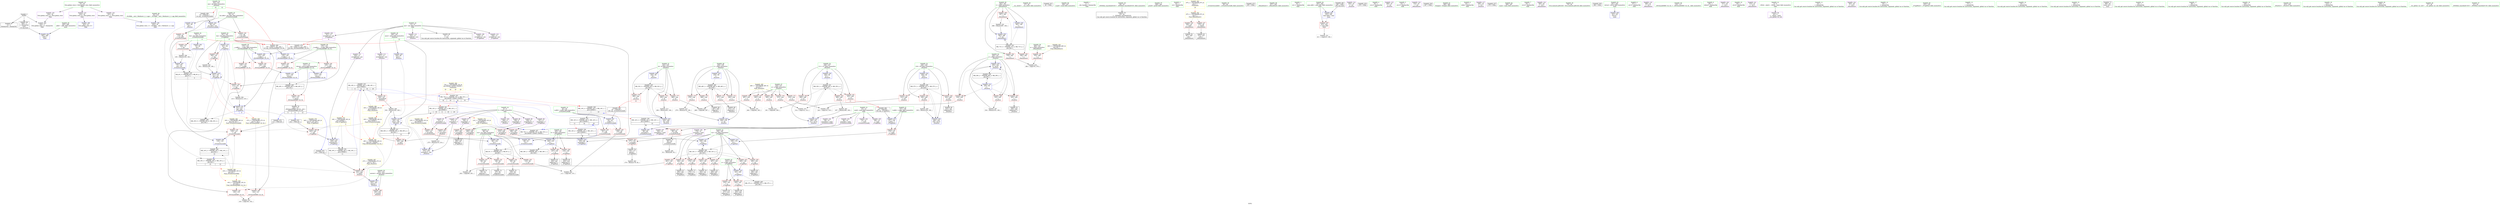 digraph "SVFG" {
	label="SVFG";

	Node0x5567de26adb0 [shape=record,color=grey,label="{NodeID: 0\nNullPtr}"];
	Node0x5567de26adb0 -> Node0x5567de28fcd0[style=solid];
	Node0x5567de26adb0 -> Node0x5567de28fdd0[style=solid];
	Node0x5567de26adb0 -> Node0x5567de291bd0[style=solid];
	Node0x5567de2b5610 [shape=record,color=yellow,style=double,label="{NodeID: 360\n27V_1 = ENCHI(MR_27V_0)\npts\{71 162 \}\nFun[_ZSt3maxIiERKT_S2_S2_]}"];
	Node0x5567de2b5610 -> Node0x5567de294e40[style=dashed];
	Node0x5567de291690 [shape=record,color=red,label="{NodeID: 194\n378\<--362\n\<--i\n_Z9multitestv\n}"];
	Node0x5567de291690 -> Node0x5567de2a0a80[style=solid];
	Node0x5567de28e850 [shape=record,color=purple,label="{NodeID: 111\n229\<--13\narrayidx18\<--ans\n_Z7updPairi\n}"];
	Node0x5567de28e850 -> Node0x5567de292de0[style=solid];
	Node0x5567de28ca90 [shape=record,color=green,label="{NodeID: 28\n47\<--48\n__cxa_atexit\<--__cxa_atexit_field_insensitive\n}"];
	Node0x5567de2d5510 [shape=record,color=black,label="{NodeID: 471\n44 = PHI()\n}"];
	Node0x5567de29f700 [shape=record,color=grey,label="{NodeID: 305\n339 = Binary(338, 106, )\n}"];
	Node0x5567de29f700 -> Node0x5567de29b810[style=solid];
	Node0x5567de292de0 [shape=record,color=blue,label="{NodeID: 222\n229\<--223\narrayidx18\<--\n_Z7updPairi\n}"];
	Node0x5567de292de0 -> Node0x5567de2b3f40[style=dashed];
	Node0x5567de294890 [shape=record,color=red,label="{NodeID: 139\n118\<--115\n\<--call\n_Z10solveCycleiRi\n}"];
	Node0x5567de294890 -> Node0x5567de292280[style=solid];
	Node0x5567de28f2c0 [shape=record,color=green,label="{NodeID: 56\n256\<--257\nscanf\<--scanf_field_insensitive\n}"];
	Node0x5567de2ae4e0 [shape=record,color=black,label="{NodeID: 333\nMR_16V_2 = PHI(MR_16V_3, MR_16V_1, )\npts\{150000 \}\n|{|<s2>11|<s3>12|<s4>18|<s5>20}}"];
	Node0x5567de2ae4e0 -> Node0x5567de2972d0[style=dashed];
	Node0x5567de2ae4e0 -> Node0x5567de2914f0[style=dashed];
	Node0x5567de2ae4e0:s2 -> Node0x5567de2b6370[style=dashed,color=red];
	Node0x5567de2ae4e0:s3 -> Node0x5567de2b5720[style=dashed,color=red];
	Node0x5567de2ae4e0:s4 -> Node0x5567de2b16e0[style=dashed,color=blue];
	Node0x5567de2ae4e0:s5 -> Node0x5567de2ac280[style=dashed,color=blue];
	Node0x5567de295f50 [shape=record,color=red,label="{NodeID: 167\n263\<--236\n\<--n\n_Z5solvev\n}"];
	Node0x5567de295f50 -> Node0x5567de2a0c00[style=solid];
	Node0x5567de290b30 [shape=record,color=black,label="{NodeID: 84\n217\<--216\nidxprom11\<--\n_Z7updPairi\n}"];
	Node0x5567de28b2a0 [shape=record,color=green,label="{NodeID: 1\n7\<--1\n__dso_handle\<--dummyObj\nGlob }"];
	Node0x5567de2b5720 [shape=record,color=yellow,style=double,label="{NodeID: 361\n29V_1 = ENCHI(MR_29V_0)\npts\{241 150000 \}\nFun[_ZSt3maxIiERKT_S2_S2_]}"];
	Node0x5567de2b5720 -> Node0x5567de294d70[style=dashed];
	Node0x5567de291760 [shape=record,color=red,label="{NodeID: 195\n382\<--362\n\<--i\n_Z9multitestv\n}"];
	Node0x5567de28e920 [shape=record,color=purple,label="{NodeID: 112\n324\<--13\narrayidx26\<--ans\n_Z5solvev\n}"];
	Node0x5567de28cb90 [shape=record,color=green,label="{NodeID: 29\n46\<--52\n_ZNSt8ios_base4InitD1Ev\<--_ZNSt8ios_base4InitD1Ev_field_insensitive\n}"];
	Node0x5567de28cb90 -> Node0x5567de28ffa0[style=solid];
	Node0x5567de2d55e0 [shape=record,color=black,label="{NodeID: 472\n115 = PHI(128, )\n}"];
	Node0x5567de2d55e0 -> Node0x5567de294890[style=solid];
	Node0x5567de29f880 [shape=record,color=grey,label="{NodeID: 306\n330 = Binary(329, 328, )\n}"];
	Node0x5567de29f880 -> Node0x5567de29b670[style=solid];
	Node0x5567de292eb0 [shape=record,color=blue,label="{NodeID: 223\n238\<--84\ni\<--\n_Z5solvev\n}"];
	Node0x5567de292eb0 -> Node0x5567de2b07e0[style=dashed];
	Node0x5567de294960 [shape=record,color=red,label="{NodeID: 140\n151\<--131\n\<--retval\n_ZSt3maxIiERKT_S2_S2_\n}"];
	Node0x5567de294960 -> Node0x5567de2904b0[style=solid];
	Node0x5567de28f3c0 [shape=record,color=green,label="{NodeID: 57\n348\<--349\nprintf\<--printf_field_insensitive\n}"];
	Node0x5567de2ae9e0 [shape=record,color=black,label="{NodeID: 334\nMR_6V_3 = PHI(MR_6V_4, MR_6V_2, )\npts\{69 \}\n}"];
	Node0x5567de2ae9e0 -> Node0x5567de2942e0[style=dashed];
	Node0x5567de2ae9e0 -> Node0x5567de2943b0[style=dashed];
	Node0x5567de2ae9e0 -> Node0x5567de294480[style=dashed];
	Node0x5567de2ae9e0 -> Node0x5567de294550[style=dashed];
	Node0x5567de2ae9e0 -> Node0x5567de2920e0[style=dashed];
	Node0x5567de296020 [shape=record,color=red,label="{NodeID: 168\n287\<--236\n\<--n\n_Z5solvev\n}"];
	Node0x5567de296020 -> Node0x5567de2a1080[style=solid];
	Node0x5567de290c00 [shape=record,color=black,label="{NodeID: 85\n220\<--219\nidxprom13\<--\n_Z7updPairi\n}"];
	Node0x5567de28acc0 [shape=record,color=green,label="{NodeID: 2\n16\<--1\n.str\<--dummyObj\nGlob }"];
	Node0x5567de2b5830 [shape=record,color=yellow,style=double,label="{NodeID: 362\n67V_1 = ENCHI(MR_67V_0)\npts\{1 \}\nFun[main]|{<s0>19}}"];
	Node0x5567de2b5830:s0 -> Node0x5567de2b4440[style=dashed,color=red];
	Node0x5567de291830 [shape=record,color=red,label="{NodeID: 196\n387\<--362\n\<--i\n_Z9multitestv\n}"];
	Node0x5567de291830 -> Node0x5567de29fe80[style=solid];
	Node0x5567de28e9f0 [shape=record,color=purple,label="{NodeID: 113\n327\<--13\narrayidx28\<--ans\n_Z5solvev\n}"];
	Node0x5567de28e9f0 -> Node0x5567de2972d0[style=solid];
	Node0x5567de28cc90 [shape=record,color=green,label="{NodeID: 30\n59\<--60\n_Z10solveCycleiRi\<--_Z10solveCycleiRi_field_insensitive\n}"];
	Node0x5567de2d56e0 [shape=record,color=black,label="{NodeID: 473\n255 = PHI()\n}"];
	Node0x5567de29fa00 [shape=record,color=grey,label="{NodeID: 307\n334 = Binary(333, 106, )\n}"];
	Node0x5567de29fa00 -> Node0x5567de29b740[style=solid];
	Node0x5567de292f80 [shape=record,color=blue,label="{NodeID: 224\n273\<--275\narrayidx3\<--dec\n_Z5solvev\n}"];
	Node0x5567de292f80 -> Node0x5567de2b0ce0[style=dashed];
	Node0x5567de294a30 [shape=record,color=red,label="{NodeID: 141\n139\<--133\n\<--__a.addr\n_ZSt3maxIiERKT_S2_S2_\n}"];
	Node0x5567de294a30 -> Node0x5567de294d70[style=solid];
	Node0x5567de28f4c0 [shape=record,color=green,label="{NodeID: 58\n357\<--358\n_Z9multitestv\<--_Z9multitestv_field_insensitive\n}"];
	Node0x5567de2aeee0 [shape=record,color=black,label="{NodeID: 335\nMR_8V_3 = PHI(MR_8V_4, MR_8V_2, )\npts\{71 \}\n|{|<s3>4}}"];
	Node0x5567de2aeee0 -> Node0x5567de294620[style=dashed];
	Node0x5567de2aeee0 -> Node0x5567de294890[style=dashed];
	Node0x5567de2aeee0 -> Node0x5567de2921b0[style=dashed];
	Node0x5567de2aeee0:s3 -> Node0x5567de2b5610[style=dashed,color=red];
	Node0x5567de2960f0 [shape=record,color=red,label="{NodeID: 169\n300\<--236\n\<--n\n_Z5solvev\n}"];
	Node0x5567de2960f0 -> Node0x5567de2a1200[style=solid];
	Node0x5567de290cd0 [shape=record,color=black,label="{NodeID: 86\n225\<--224\nidxprom15\<--\n_Z7updPairi\n}"];
	Node0x5567de28ad50 [shape=record,color=green,label="{NodeID: 3\n18\<--1\n.str.1\<--dummyObj\nGlob }"];
	Node0x5567de291900 [shape=record,color=red,label="{NodeID: 197\n410\<--403\n\<--argc.addr\nmain\n}"];
	Node0x5567de291900 -> Node0x5567de2a0f00[style=solid];
	Node0x5567de28eac0 [shape=record,color=purple,label="{NodeID: 114\n254\<--16\n\<--.str\n_Z5solvev\n}"];
	Node0x5567de28cd90 [shape=record,color=green,label="{NodeID: 31\n64\<--65\nv.addr\<--v.addr_field_insensitive\n_Z10solveCycleiRi\n}"];
	Node0x5567de28cd90 -> Node0x5567de293fa0[style=solid];
	Node0x5567de28cd90 -> Node0x5567de294070[style=solid];
	Node0x5567de28cd90 -> Node0x5567de291cd0[style=solid];
	Node0x5567de2d57b0 [shape=record,color=black,label="{NodeID: 474\n270 = PHI()\n}"];
	Node0x5567de29fb80 [shape=record,color=grey,label="{NodeID: 308\n105 = Binary(104, 106, )\n}"];
	Node0x5567de29fb80 -> Node0x5567de2921b0[style=solid];
	Node0x5567de293050 [shape=record,color=blue,label="{NodeID: 225\n238\<--279\ni\<--inc\n_Z5solvev\n}"];
	Node0x5567de293050 -> Node0x5567de2b07e0[style=dashed];
	Node0x5567de294b00 [shape=record,color=red,label="{NodeID: 142\n148\<--133\n\<--__a.addr\n_ZSt3maxIiERKT_S2_S2_\n}"];
	Node0x5567de294b00 -> Node0x5567de2925c0[style=solid];
	Node0x5567de28f5c0 [shape=record,color=green,label="{NodeID: 59\n360\<--361\nn\<--n_field_insensitive\n_Z9multitestv\n}"];
	Node0x5567de28f5c0 -> Node0x5567de2915c0[style=solid];
	Node0x5567de2af3e0 [shape=record,color=black,label="{NodeID: 336\nMR_14V_2 = PHI(MR_14V_3, MR_14V_1, )\npts\{120000 \}\n|{|<s2>10}}"];
	Node0x5567de2af3e0 -> Node0x5567de2946f0[style=dashed];
	Node0x5567de2af3e0 -> Node0x5567de292010[style=dashed];
	Node0x5567de2af3e0:s2 -> Node0x5567de2abd80[style=dashed,color=blue];
	Node0x5567de2961c0 [shape=record,color=red,label="{NodeID: 170\n313\<--236\n\<--n\n_Z5solvev\n}"];
	Node0x5567de2961c0 -> Node0x5567de2a0600[style=solid];
	Node0x5567de290da0 [shape=record,color=black,label="{NodeID: 87\n228\<--227\nidxprom17\<--\n_Z7updPairi\n}"];
	Node0x5567de28ade0 [shape=record,color=green,label="{NodeID: 4\n20\<--1\n.str.2\<--dummyObj\nGlob }"];
	Node0x5567de2919d0 [shape=record,color=blue,label="{NodeID: 198\n422\<--33\nllvm.global_ctors_0\<--\nGlob }"];
	Node0x5567de28eb90 [shape=record,color=purple,label="{NodeID: 115\n269\<--16\n\<--.str\n_Z5solvev\n}"];
	Node0x5567de28ce60 [shape=record,color=green,label="{NodeID: 32\n66\<--67\nmx.addr\<--mx.addr_field_insensitive\n_Z10solveCycleiRi\n}"];
	Node0x5567de28ce60 -> Node0x5567de294140[style=solid];
	Node0x5567de28ce60 -> Node0x5567de294210[style=solid];
	Node0x5567de28ce60 -> Node0x5567de291da0[style=solid];
	Node0x5567de2d5880 [shape=record,color=black,label="{NodeID: 475\n342 = PHI(128, )\n}"];
	Node0x5567de2d5880 -> Node0x5567de2914f0[style=solid];
	Node0x5567de29fd00 [shape=record,color=grey,label="{NodeID: 309\n91 = Binary(90, 92, )\n}"];
	Node0x5567de293120 [shape=record,color=blue,label="{NodeID: 226\n240\<--84\nans2\<--\n_Z5solvev\n}"];
	Node0x5567de293120 -> Node0x5567de2af8e0[style=dashed];
	Node0x5567de294bd0 [shape=record,color=red,label="{NodeID: 143\n141\<--135\n\<--__b.addr\n_ZSt3maxIiERKT_S2_S2_\n}"];
	Node0x5567de294bd0 -> Node0x5567de294e40[style=solid];
	Node0x5567de28f690 [shape=record,color=green,label="{NodeID: 60\n362\<--363\ni\<--i_field_insensitive\n_Z9multitestv\n}"];
	Node0x5567de28f690 -> Node0x5567de291690[style=solid];
	Node0x5567de28f690 -> Node0x5567de291760[style=solid];
	Node0x5567de28f690 -> Node0x5567de291830[style=solid];
	Node0x5567de28f690 -> Node0x5567de29b9b0[style=solid];
	Node0x5567de28f690 -> Node0x5567de29ba80[style=solid];
	Node0x5567de2af8e0 [shape=record,color=black,label="{NodeID: 337\nMR_50V_3 = PHI(MR_50V_4, MR_50V_2, )\npts\{241 \}\n|{|<s4>12}}"];
	Node0x5567de2af8e0 -> Node0x5567de2966a0[style=dashed];
	Node0x5567de2af8e0 -> Node0x5567de2914f0[style=dashed];
	Node0x5567de2af8e0 -> Node0x5567de29b670[style=dashed];
	Node0x5567de2af8e0 -> Node0x5567de2af8e0[style=dashed];
	Node0x5567de2af8e0:s4 -> Node0x5567de2b5720[style=dashed,color=red];
	Node0x5567de296290 [shape=record,color=red,label="{NodeID: 171\n319\<--236\n\<--n\n_Z5solvev\n}"];
	Node0x5567de296290 -> Node0x5567de2a0780[style=solid];
	Node0x5567de290e70 [shape=record,color=black,label="{NodeID: 88\n267\<--266\nidxprom\<--\n_Z5solvev\n}"];
	Node0x5567de28ae70 [shape=record,color=green,label="{NodeID: 5\n22\<--1\n.str.3\<--dummyObj\nGlob }"];
	Node0x5567de291ad0 [shape=record,color=blue,label="{NodeID: 199\n423\<--34\nllvm.global_ctors_1\<--_GLOBAL__sub_I_Merkurev_2_1.cpp\nGlob }"];
	Node0x5567de293550 [shape=record,color=purple,label="{NodeID: 116\n374\<--16\n\<--.str\n_Z9multitestv\n}"];
	Node0x5567de28cf30 [shape=record,color=green,label="{NodeID: 33\n68\<--69\ncur\<--cur_field_insensitive\n_Z10solveCycleiRi\n}"];
	Node0x5567de28cf30 -> Node0x5567de2942e0[style=solid];
	Node0x5567de28cf30 -> Node0x5567de2943b0[style=solid];
	Node0x5567de28cf30 -> Node0x5567de294480[style=solid];
	Node0x5567de28cf30 -> Node0x5567de294550[style=solid];
	Node0x5567de28cf30 -> Node0x5567de291e70[style=solid];
	Node0x5567de28cf30 -> Node0x5567de2920e0[style=solid];
	Node0x5567de2d5a20 [shape=record,color=black,label="{NodeID: 476\n347 = PHI()\n}"];
	Node0x5567de29fe80 [shape=record,color=grey,label="{NodeID: 310\n388 = Binary(387, 106, )\n}"];
	Node0x5567de29fe80 -> Node0x5567de29ba80[style=solid];
	Node0x5567de2931f0 [shape=record,color=blue,label="{NodeID: 227\n242\<--84\nmx\<--\n_Z5solvev\n}"];
	Node0x5567de2931f0 -> Node0x5567de2ab380[style=dashed];
	Node0x5567de294ca0 [shape=record,color=red,label="{NodeID: 144\n145\<--135\n\<--__b.addr\n_ZSt3maxIiERKT_S2_S2_\n}"];
	Node0x5567de294ca0 -> Node0x5567de2924f0[style=solid];
	Node0x5567de28f760 [shape=record,color=green,label="{NodeID: 61\n368\<--369\nfreopen\<--freopen_field_insensitive\n}"];
	Node0x5567de2afde0 [shape=record,color=black,label="{NodeID: 338\nMR_57V_3 = PHI(MR_57V_4, MR_57V_2, )\npts\{249 \}\n}"];
	Node0x5567de2afde0 -> Node0x5567de296c50[style=dashed];
	Node0x5567de2afde0 -> Node0x5567de296d20[style=dashed];
	Node0x5567de2afde0 -> Node0x5567de296df0[style=dashed];
	Node0x5567de2afde0 -> Node0x5567de29b810[style=dashed];
	Node0x5567de296360 [shape=record,color=red,label="{NodeID: 172\n262\<--238\n\<--i\n_Z5solvev\n}"];
	Node0x5567de296360 -> Node0x5567de2a0c00[style=solid];
	Node0x5567de290f40 [shape=record,color=black,label="{NodeID: 89\n272\<--271\nidxprom2\<--\n_Z5solvev\n}"];
	Node0x5567de28b7e0 [shape=record,color=green,label="{NodeID: 6\n24\<--1\nstdin\<--dummyObj\nGlob }"];
	Node0x5567de2b5be0 [shape=record,color=yellow,style=double,label="{NodeID: 366\n73V_1 = ENCHI(MR_73V_0)\npts\{90000 120000 150000 \}\nFun[main]|{<s0>19|<s1>20|<s2>20|<s3>20}}"];
	Node0x5567de2b5be0:s0 -> Node0x5567de2b16e0[style=dashed,color=red];
	Node0x5567de2b5be0:s1 -> Node0x5567de2abd80[style=dashed,color=red];
	Node0x5567de2b5be0:s2 -> Node0x5567de2b0ce0[style=dashed,color=red];
	Node0x5567de2b5be0:s3 -> Node0x5567de297bb0[style=dashed,color=red];
	Node0x5567de291bd0 [shape=record,color=blue, style = dotted,label="{NodeID: 200\n424\<--3\nllvm.global_ctors_2\<--dummyVal\nGlob }"];
	Node0x5567de293620 [shape=record,color=purple,label="{NodeID: 117\n346\<--18\n\<--.str.1\n_Z5solvev\n}"];
	Node0x5567de28d000 [shape=record,color=green,label="{NodeID: 34\n70\<--71\nlen\<--len_field_insensitive\n_Z10solveCycleiRi\n|{|<s3>4}}"];
	Node0x5567de28d000 -> Node0x5567de294620[style=solid];
	Node0x5567de28d000 -> Node0x5567de291f40[style=solid];
	Node0x5567de28d000 -> Node0x5567de2921b0[style=solid];
	Node0x5567de28d000:s3 -> Node0x5567de2d6000[style=solid,color=red];
	Node0x5567de2d5af0 [shape=record,color=black,label="{NodeID: 477\n375 = PHI()\n}"];
	Node0x5567de2a0000 [shape=record,color=grey,label="{NodeID: 311\n275 = Binary(274, 214, )\n}"];
	Node0x5567de2a0000 -> Node0x5567de292f80[style=solid];
	Node0x5567de2932c0 [shape=record,color=blue,label="{NodeID: 228\n244\<--84\ni4\<--\n_Z5solvev\n}"];
	Node0x5567de2932c0 -> Node0x5567de2ab880[style=dashed];
	Node0x5567de294d70 [shape=record,color=red,label="{NodeID: 145\n140\<--139\n\<--\n_ZSt3maxIiERKT_S2_S2_\n}"];
	Node0x5567de294d70 -> Node0x5567de2a0480[style=solid];
	Node0x5567de28f860 [shape=record,color=green,label="{NodeID: 62\n396\<--397\nmain\<--main_field_insensitive\n}"];
	Node0x5567de2b02e0 [shape=record,color=black,label="{NodeID: 339\nMR_59V_2 = PHI(MR_59V_4, MR_59V_1, )\npts\{251 \}\n}"];
	Node0x5567de2b02e0 -> Node0x5567de29b5a0[style=dashed];
	Node0x5567de296430 [shape=record,color=red,label="{NodeID: 173\n266\<--238\n\<--i\n_Z5solvev\n}"];
	Node0x5567de296430 -> Node0x5567de290e70[style=solid];
	Node0x5567de291010 [shape=record,color=black,label="{NodeID: 90\n323\<--322\nidxprom25\<--\n_Z5solvev\n}"];
	Node0x5567de28b870 [shape=record,color=green,label="{NodeID: 7\n25\<--1\n.str.4\<--dummyObj\nGlob }"];
	Node0x5567de291cd0 [shape=record,color=blue,label="{NodeID: 201\n64\<--62\nv.addr\<--v\n_Z10solveCycleiRi\n}"];
	Node0x5567de291cd0 -> Node0x5567de293fa0[style=dashed];
	Node0x5567de291cd0 -> Node0x5567de294070[style=dashed];
	Node0x5567de2936f0 [shape=record,color=purple,label="{NodeID: 118\n365\<--20\n\<--.str.2\n_Z9multitestv\n}"];
	Node0x5567de28d0d0 [shape=record,color=green,label="{NodeID: 35\n79\<--80\nllvm.memset.p0i8.i64\<--llvm.memset.p0i8.i64_field_insensitive\n}"];
	Node0x5567de2d5bc0 [shape=record,color=black,label="{NodeID: 478\n384 = PHI()\n}"];
	Node0x5567de2a0180 [shape=record,color=grey,label="{NodeID: 312\n279 = Binary(278, 106, )\n}"];
	Node0x5567de2a0180 -> Node0x5567de293050[style=solid];
	Node0x5567de293390 [shape=record,color=blue,label="{NodeID: 229\n244\<--294\ni4\<--inc9\n_Z5solvev\n}"];
	Node0x5567de293390 -> Node0x5567de2ab880[style=dashed];
	Node0x5567de294e40 [shape=record,color=red,label="{NodeID: 146\n142\<--141\n\<--\n_ZSt3maxIiERKT_S2_S2_\n}"];
	Node0x5567de294e40 -> Node0x5567de2a0480[style=solid];
	Node0x5567de28f960 [shape=record,color=green,label="{NodeID: 63\n401\<--402\nretval\<--retval_field_insensitive\nmain\n}"];
	Node0x5567de28f960 -> Node0x5567de29bb50[style=solid];
	Node0x5567de2b07e0 [shape=record,color=black,label="{NodeID: 340\nMR_48V_3 = PHI(MR_48V_4, MR_48V_2, )\npts\{239 \}\n}"];
	Node0x5567de2b07e0 -> Node0x5567de296360[style=dashed];
	Node0x5567de2b07e0 -> Node0x5567de296430[style=dashed];
	Node0x5567de2b07e0 -> Node0x5567de296500[style=dashed];
	Node0x5567de2b07e0 -> Node0x5567de2965d0[style=dashed];
	Node0x5567de2b07e0 -> Node0x5567de293050[style=dashed];
	Node0x5567de296500 [shape=record,color=red,label="{NodeID: 174\n271\<--238\n\<--i\n_Z5solvev\n}"];
	Node0x5567de296500 -> Node0x5567de290f40[style=solid];
	Node0x5567de2910e0 [shape=record,color=black,label="{NodeID: 91\n326\<--325\nidxprom27\<--\n_Z5solvev\n}"];
	Node0x5567de28b900 [shape=record,color=green,label="{NodeID: 8\n27\<--1\n.str.5\<--dummyObj\nGlob }"];
	Node0x5567de291da0 [shape=record,color=blue,label="{NodeID: 202\n66\<--63\nmx.addr\<--mx\n_Z10solveCycleiRi\n}"];
	Node0x5567de291da0 -> Node0x5567de294140[style=dashed];
	Node0x5567de291da0 -> Node0x5567de294210[style=dashed];
	Node0x5567de2937c0 [shape=record,color=purple,label="{NodeID: 119\n366\<--22\n\<--.str.3\n_Z9multitestv\n}"];
	Node0x5567de28d1d0 [shape=record,color=green,label="{NodeID: 36\n116\<--117\n_ZSt3maxIiERKT_S2_S2_\<--_ZSt3maxIiERKT_S2_S2__field_insensitive\n}"];
	Node0x5567de2d5c90 [shape=record,color=black,label="{NodeID: 479\n129 = PHI(114, 221, 240, )\n0th arg _ZSt3maxIiERKT_S2_S2_ }"];
	Node0x5567de2d5c90 -> Node0x5567de292350[style=solid];
	Node0x5567de297bb0 [shape=record,color=yellow,style=double,label="{NodeID: 396\n16V_1 = ENCHI(MR_16V_0)\npts\{150000 \}\nFun[_Z5solvev]|{|<s1>10}}"];
	Node0x5567de297bb0 -> Node0x5567de2ae4e0[style=dashed];
	Node0x5567de297bb0:s1 -> Node0x5567de2ad640[style=dashed,color=red];
	Node0x5567de2a0300 [shape=record,color=grey,label="{NodeID: 313\n294 = Binary(293, 106, )\n}"];
	Node0x5567de2a0300 -> Node0x5567de293390[style=solid];
	Node0x5567de293460 [shape=record,color=blue,label="{NodeID: 230\n246\<--84\ni11\<--\n_Z5solvev\n}"];
	Node0x5567de293460 -> Node0x5567de2adae0[style=dashed];
	Node0x5567de294f10 [shape=record,color=red,label="{NodeID: 147\n170\<--157\n\<--v.addr\n_Z7updPairi\n}"];
	Node0x5567de294f10 -> Node0x5567de292760[style=solid];
	Node0x5567de28fa30 [shape=record,color=green,label="{NodeID: 64\n403\<--404\nargc.addr\<--argc.addr_field_insensitive\nmain\n}"];
	Node0x5567de28fa30 -> Node0x5567de291900[style=solid];
	Node0x5567de28fa30 -> Node0x5567de29bc20[style=solid];
	Node0x5567de2b0ce0 [shape=record,color=black,label="{NodeID: 341\nMR_12V_2 = PHI(MR_12V_3, MR_12V_1, )\npts\{90000 \}\n|{|<s2>10|<s3>11|<s4>18|<s5>20}}"];
	Node0x5567de2b0ce0 -> Node0x5567de297200[style=dashed];
	Node0x5567de2b0ce0 -> Node0x5567de292f80[style=dashed];
	Node0x5567de2b0ce0:s2 -> Node0x5567de2ad480[style=dashed,color=red];
	Node0x5567de2b0ce0:s3 -> Node0x5567de2b61b0[style=dashed,color=red];
	Node0x5567de2b0ce0:s4 -> Node0x5567de2b16e0[style=dashed,color=blue];
	Node0x5567de2b0ce0:s5 -> Node0x5567de2ac280[style=dashed,color=blue];
	Node0x5567de2965d0 [shape=record,color=red,label="{NodeID: 175\n278\<--238\n\<--i\n_Z5solvev\n}"];
	Node0x5567de2965d0 -> Node0x5567de2a0180[style=solid];
	Node0x5567de2911b0 [shape=record,color=black,label="{NodeID: 92\n367\<--364\ncall\<--\n_Z9multitestv\n}"];
	Node0x5567de28b990 [shape=record,color=green,label="{NodeID: 9\n29\<--1\nstdout\<--dummyObj\nGlob }"];
	Node0x5567de291e70 [shape=record,color=blue,label="{NodeID: 203\n68\<--81\ncur\<--\n_Z10solveCycleiRi\n}"];
	Node0x5567de291e70 -> Node0x5567de2ae9e0[style=dashed];
	Node0x5567de293890 [shape=record,color=purple,label="{NodeID: 120\n371\<--25\n\<--.str.4\n_Z9multitestv\n}"];
	Node0x5567de28d2d0 [shape=record,color=green,label="{NodeID: 37\n131\<--132\nretval\<--retval_field_insensitive\n_ZSt3maxIiERKT_S2_S2_\n}"];
	Node0x5567de28d2d0 -> Node0x5567de294960[style=solid];
	Node0x5567de28d2d0 -> Node0x5567de2924f0[style=solid];
	Node0x5567de28d2d0 -> Node0x5567de2925c0[style=solid];
	Node0x5567de2d6000 [shape=record,color=black,label="{NodeID: 480\n130 = PHI(70, 161, 242, )\n1st arg _ZSt3maxIiERKT_S2_S2_ }"];
	Node0x5567de2d6000 -> Node0x5567de292420[style=solid];
	Node0x5567de297c90 [shape=record,color=yellow,style=double,label="{NodeID: 397\n27V_1 = ENCHI(MR_27V_0)\npts\{71 162 \}\nFun[_Z5solvev]}"];
	Node0x5567de297c90 -> Node0x5567de2914f0[style=dashed];
	Node0x5567de2a0480 [shape=record,color=grey,label="{NodeID: 314\n143 = cmp(140, 142, )\n}"];
	Node0x5567de29b400 [shape=record,color=blue,label="{NodeID: 231\n246\<--307\ni11\<--inc16\n_Z5solvev\n}"];
	Node0x5567de29b400 -> Node0x5567de2adae0[style=dashed];
	Node0x5567de294fe0 [shape=record,color=red,label="{NodeID: 148\n174\<--159\n\<--cur\n_Z7updPairi\n}"];
	Node0x5567de294fe0 -> Node0x5567de290580[style=solid];
	Node0x5567de28fb00 [shape=record,color=green,label="{NodeID: 65\n405\<--406\n.addr\<--.addr_field_insensitive\nmain\n}"];
	Node0x5567de28fb00 -> Node0x5567de29bcf0[style=solid];
	Node0x5567de2b11e0 [shape=record,color=black,label="{NodeID: 342\nMR_71V_3 = PHI(MR_71V_4, MR_71V_2, )\npts\{363 \}\n}"];
	Node0x5567de2b11e0 -> Node0x5567de291690[style=dashed];
	Node0x5567de2b11e0 -> Node0x5567de291760[style=dashed];
	Node0x5567de2b11e0 -> Node0x5567de291830[style=dashed];
	Node0x5567de2b11e0 -> Node0x5567de29ba80[style=dashed];
	Node0x5567de2966a0 [shape=record,color=red,label="{NodeID: 176\n329\<--240\n\<--ans2\n_Z5solvev\n}"];
	Node0x5567de2966a0 -> Node0x5567de29f880[style=solid];
	Node0x5567de291280 [shape=record,color=black,label="{NodeID: 93\n373\<--370\ncall1\<--\n_Z9multitestv\n}"];
	Node0x5567de28ba20 [shape=record,color=green,label="{NodeID: 10\n30\<--1\n.str.6\<--dummyObj\nGlob }"];
	Node0x5567de291f40 [shape=record,color=blue,label="{NodeID: 204\n70\<--84\nlen\<--\n_Z10solveCycleiRi\n}"];
	Node0x5567de291f40 -> Node0x5567de2aeee0[style=dashed];
	Node0x5567de293960 [shape=record,color=purple,label="{NodeID: 121\n372\<--27\n\<--.str.5\n_Z9multitestv\n}"];
	Node0x5567de28d3a0 [shape=record,color=green,label="{NodeID: 38\n133\<--134\n__a.addr\<--__a.addr_field_insensitive\n_ZSt3maxIiERKT_S2_S2_\n}"];
	Node0x5567de28d3a0 -> Node0x5567de294a30[style=solid];
	Node0x5567de28d3a0 -> Node0x5567de294b00[style=solid];
	Node0x5567de28d3a0 -> Node0x5567de292350[style=solid];
	Node0x5567de2d61c0 [shape=record,color=black,label="{NodeID: 481\n399 = PHI()\n0th arg main }"];
	Node0x5567de2d61c0 -> Node0x5567de29bc20[style=solid];
	Node0x5567de2a0600 [shape=record,color=grey,label="{NodeID: 315\n314 = cmp(312, 313, )\n}"];
	Node0x5567de29b4d0 [shape=record,color=blue,label="{NodeID: 232\n248\<--84\ni18\<--\n_Z5solvev\n}"];
	Node0x5567de29b4d0 -> Node0x5567de2afde0[style=dashed];
	Node0x5567de2950b0 [shape=record,color=red,label="{NodeID: 149\n181\<--159\n\<--cur\n_Z7updPairi\n}"];
	Node0x5567de2950b0 -> Node0x5567de290720[style=solid];
	Node0x5567de28fbd0 [shape=record,color=green,label="{NodeID: 66\n34\<--418\n_GLOBAL__sub_I_Merkurev_2_1.cpp\<--_GLOBAL__sub_I_Merkurev_2_1.cpp_field_insensitive\n}"];
	Node0x5567de28fbd0 -> Node0x5567de291ad0[style=solid];
	Node0x5567de2b16e0 [shape=record,color=black,label="{NodeID: 343\nMR_73V_2 = PHI(MR_73V_3, MR_73V_1, )\npts\{90000 120000 150000 \}\n|{<s0>18|<s1>18|<s2>18|<s3>19}}"];
	Node0x5567de2b16e0:s0 -> Node0x5567de2abd80[style=dashed,color=red];
	Node0x5567de2b16e0:s1 -> Node0x5567de2b0ce0[style=dashed,color=red];
	Node0x5567de2b16e0:s2 -> Node0x5567de297bb0[style=dashed,color=red];
	Node0x5567de2b16e0:s3 -> Node0x5567de2ac280[style=dashed,color=blue];
	Node0x5567de296770 [shape=record,color=red,label="{NodeID: 177\n286\<--244\n\<--i4\n_Z5solvev\n}"];
	Node0x5567de296770 -> Node0x5567de2a1080[style=solid];
	Node0x5567de291350 [shape=record,color=purple,label="{NodeID: 94\n43\<--4\n\<--_ZStL8__ioinit\n__cxx_global_var_init\n}"];
	Node0x5567de28bab0 [shape=record,color=green,label="{NodeID: 11\n33\<--1\n\<--dummyObj\nCan only get source location for instruction, argument, global var or function.}"];
	Node0x5567de292010 [shape=record,color=blue,label="{NodeID: 205\n96\<--98\narrayidx2\<--\n_Z10solveCycleiRi\n}"];
	Node0x5567de292010 -> Node0x5567de2af3e0[style=dashed];
	Node0x5567de293a30 [shape=record,color=purple,label="{NodeID: 122\n383\<--30\n\<--.str.6\n_Z9multitestv\n}"];
	Node0x5567de28d470 [shape=record,color=green,label="{NodeID: 39\n135\<--136\n__b.addr\<--__b.addr_field_insensitive\n_ZSt3maxIiERKT_S2_S2_\n}"];
	Node0x5567de28d470 -> Node0x5567de294bd0[style=solid];
	Node0x5567de28d470 -> Node0x5567de294ca0[style=solid];
	Node0x5567de28d470 -> Node0x5567de292420[style=solid];
	Node0x5567de2d6290 [shape=record,color=black,label="{NodeID: 482\n156 = PHI(303, )\n0th arg _Z7updPairi }"];
	Node0x5567de2d6290 -> Node0x5567de292690[style=solid];
	Node0x5567de2a0780 [shape=record,color=grey,label="{NodeID: 316\n320 = cmp(318, 319, )\n}"];
	Node0x5567de29b5a0 [shape=record,color=blue,label="{NodeID: 233\n250\<--84\nj\<--\n_Z5solvev\n}"];
	Node0x5567de29b5a0 -> Node0x5567de296ec0[style=dashed];
	Node0x5567de29b5a0 -> Node0x5567de296f90[style=dashed];
	Node0x5567de29b5a0 -> Node0x5567de297060[style=dashed];
	Node0x5567de29b5a0 -> Node0x5567de29b740[style=dashed];
	Node0x5567de29b5a0 -> Node0x5567de2b02e0[style=dashed];
	Node0x5567de295180 [shape=record,color=red,label="{NodeID: 150\n185\<--159\n\<--cur\n_Z7updPairi\n}"];
	Node0x5567de295180 -> Node0x5567de2907f0[style=solid];
	Node0x5567de28fcd0 [shape=record,color=black,label="{NodeID: 67\n2\<--3\ndummyVal\<--dummyVal\n}"];
	Node0x5567de2b1c40 [shape=record,color=black,label="{NodeID: 344\nMR_10V_2 = PHI(MR_10V_3, MR_10V_1, )\npts\{243 \}\n|{<s0>10}}"];
	Node0x5567de2b1c40:s0 -> Node0x5567de2ab380[style=dashed,color=blue];
	Node0x5567de296840 [shape=record,color=red,label="{NodeID: 178\n290\<--244\n\<--i4\n_Z5solvev\n|{<s0>10}}"];
	Node0x5567de296840:s0 -> Node0x5567de2d63a0[style=solid,color=red];
	Node0x5567de291420 [shape=record,color=purple,label="{NodeID: 95\n101\<--8\narrayidx4\<--f\n_Z10solveCycleiRi\n}"];
	Node0x5567de291420 -> Node0x5567de2947c0[style=solid];
	Node0x5567de28bb40 [shape=record,color=green,label="{NodeID: 12\n76\<--1\n\<--dummyObj\nCan only get source location for instruction, argument, global var or function.}"];
	Node0x5567de2b61b0 [shape=record,color=yellow,style=double,label="{NodeID: 372\n12V_1 = ENCHI(MR_12V_0)\npts\{90000 \}\nFun[_Z7updPairi]}"];
	Node0x5567de2b61b0 -> Node0x5567de295b40[style=dashed];
	Node0x5567de2b61b0 -> Node0x5567de295c10[style=dashed];
	Node0x5567de2b61b0 -> Node0x5567de295ce0[style=dashed];
	Node0x5567de2b61b0 -> Node0x5567de295db0[style=dashed];
	Node0x5567de2920e0 [shape=record,color=blue,label="{NodeID: 206\n68\<--102\ncur\<--\n_Z10solveCycleiRi\n}"];
	Node0x5567de2920e0 -> Node0x5567de2ae9e0[style=dashed];
	Node0x5567de293b00 [shape=record,color=purple,label="{NodeID: 123\n422\<--32\nllvm.global_ctors_0\<--llvm.global_ctors\nGlob }"];
	Node0x5567de293b00 -> Node0x5567de2919d0[style=solid];
	Node0x5567de28d540 [shape=record,color=green,label="{NodeID: 40\n153\<--154\n_Z7updPairi\<--_Z7updPairi_field_insensitive\n}"];
	Node0x5567de2d63a0 [shape=record,color=black,label="{NodeID: 483\n62 = PHI(290, )\n0th arg _Z10solveCycleiRi }"];
	Node0x5567de2d63a0 -> Node0x5567de291cd0[style=solid];
	Node0x5567de2a0900 [shape=record,color=grey,label="{NodeID: 317\n202 = cmp(200, 201, )\n}"];
	Node0x5567de29b670 [shape=record,color=blue,label="{NodeID: 234\n240\<--330\nans2\<--add\n_Z5solvev\n}"];
	Node0x5567de29b670 -> Node0x5567de2966a0[style=dashed];
	Node0x5567de29b670 -> Node0x5567de29b670[style=dashed];
	Node0x5567de29b670 -> Node0x5567de2af8e0[style=dashed];
	Node0x5567de295250 [shape=record,color=red,label="{NodeID: 151\n194\<--159\n\<--cur\n_Z7updPairi\n}"];
	Node0x5567de295250 -> Node0x5567de2908c0[style=solid];
	Node0x5567de28fdd0 [shape=record,color=black,label="{NodeID: 68\n400\<--3\n\<--dummyVal\nmain\n1st arg main }"];
	Node0x5567de28fdd0 -> Node0x5567de29bcf0[style=solid];
	Node0x5567de2b2140 [shape=record,color=black,label="{NodeID: 345\nMR_20V_3 = PHI(MR_20V_4, MR_20V_2, )\npts\{132 \}\n}"];
	Node0x5567de2b2140 -> Node0x5567de294960[style=dashed];
	Node0x5567de296910 [shape=record,color=red,label="{NodeID: 179\n293\<--244\n\<--i4\n_Z5solvev\n}"];
	Node0x5567de296910 -> Node0x5567de2a0300[style=solid];
	Node0x5567de28dc20 [shape=record,color=purple,label="{NodeID: 96\n187\<--8\narrayidx4\<--f\n_Z7updPairi\n}"];
	Node0x5567de28dc20 -> Node0x5567de295b40[style=solid];
	Node0x5567de28bbd0 [shape=record,color=green,label="{NodeID: 13\n77\<--1\n\<--dummyObj\nCan only get source location for instruction, argument, global var or function.}"];
	Node0x5567de2921b0 [shape=record,color=blue,label="{NodeID: 207\n70\<--105\nlen\<--inc\n_Z10solveCycleiRi\n}"];
	Node0x5567de2921b0 -> Node0x5567de2aeee0[style=dashed];
	Node0x5567de293c00 [shape=record,color=purple,label="{NodeID: 124\n423\<--32\nllvm.global_ctors_1\<--llvm.global_ctors\nGlob }"];
	Node0x5567de293c00 -> Node0x5567de291ad0[style=solid];
	Node0x5567de28d640 [shape=record,color=green,label="{NodeID: 41\n157\<--158\nv.addr\<--v.addr_field_insensitive\n_Z7updPairi\n}"];
	Node0x5567de28d640 -> Node0x5567de294f10[style=solid];
	Node0x5567de28d640 -> Node0x5567de292690[style=solid];
	Node0x5567de2d64b0 [shape=record,color=black,label="{NodeID: 484\n63 = PHI(242, )\n1st arg _Z10solveCycleiRi }"];
	Node0x5567de2d64b0 -> Node0x5567de291da0[style=solid];
	Node0x5567de2a0a80 [shape=record,color=grey,label="{NodeID: 318\n380 = cmp(378, 379, )\n}"];
	Node0x5567de29b740 [shape=record,color=blue,label="{NodeID: 235\n250\<--334\nj\<--inc30\n_Z5solvev\n}"];
	Node0x5567de29b740 -> Node0x5567de296ec0[style=dashed];
	Node0x5567de29b740 -> Node0x5567de296f90[style=dashed];
	Node0x5567de29b740 -> Node0x5567de297060[style=dashed];
	Node0x5567de29b740 -> Node0x5567de29b740[style=dashed];
	Node0x5567de29b740 -> Node0x5567de2b02e0[style=dashed];
	Node0x5567de295320 [shape=record,color=red,label="{NodeID: 152\n201\<--159\n\<--cur\n_Z7updPairi\n}"];
	Node0x5567de295320 -> Node0x5567de2a0900[style=solid];
	Node0x5567de28fea0 [shape=record,color=black,label="{NodeID: 69\n14\<--13\n\<--ans\nCan only get source location for instruction, argument, global var or function.}"];
	Node0x5567de2969e0 [shape=record,color=red,label="{NodeID: 180\n299\<--246\n\<--i11\n_Z5solvev\n}"];
	Node0x5567de2969e0 -> Node0x5567de2a1200[style=solid];
	Node0x5567de28dcf0 [shape=record,color=purple,label="{NodeID: 97\n196\<--8\narrayidx6\<--f\n_Z7updPairi\n}"];
	Node0x5567de28dcf0 -> Node0x5567de295c10[style=solid];
	Node0x5567de28bc90 [shape=record,color=green,label="{NodeID: 14\n78\<--1\n\<--dummyObj\nCan only get source location for instruction, argument, global var or function.}"];
	Node0x5567de2b6370 [shape=record,color=yellow,style=double,label="{NodeID: 374\n16V_1 = ENCHI(MR_16V_0)\npts\{150000 \}\nFun[_Z7updPairi]|{|<s3>6}}"];
	Node0x5567de2b6370 -> Node0x5567de295e80[style=dashed];
	Node0x5567de2b6370 -> Node0x5567de292de0[style=dashed];
	Node0x5567de2b6370 -> Node0x5567de2b3f40[style=dashed];
	Node0x5567de2b6370:s3 -> Node0x5567de2b5720[style=dashed,color=red];
	Node0x5567de292280 [shape=record,color=blue,label="{NodeID: 208\n119\<--118\n\<--\n_Z10solveCycleiRi\n}"];
	Node0x5567de292280 -> Node0x5567de2b1c40[style=dashed];
	Node0x5567de293d00 [shape=record,color=purple,label="{NodeID: 125\n424\<--32\nllvm.global_ctors_2\<--llvm.global_ctors\nGlob }"];
	Node0x5567de293d00 -> Node0x5567de291bd0[style=solid];
	Node0x5567de28d710 [shape=record,color=green,label="{NodeID: 42\n159\<--160\ncur\<--cur_field_insensitive\n_Z7updPairi\n}"];
	Node0x5567de28d710 -> Node0x5567de294fe0[style=solid];
	Node0x5567de28d710 -> Node0x5567de2950b0[style=solid];
	Node0x5567de28d710 -> Node0x5567de295180[style=solid];
	Node0x5567de28d710 -> Node0x5567de295250[style=solid];
	Node0x5567de28d710 -> Node0x5567de295320[style=solid];
	Node0x5567de28d710 -> Node0x5567de2953f0[style=solid];
	Node0x5567de28d710 -> Node0x5567de2954c0[style=solid];
	Node0x5567de28d710 -> Node0x5567de292760[style=solid];
	Node0x5567de28d710 -> Node0x5567de2929d0[style=solid];
	Node0x5567de2a0c00 [shape=record,color=grey,label="{NodeID: 319\n264 = cmp(262, 263, )\n}"];
	Node0x5567de29b810 [shape=record,color=blue,label="{NodeID: 236\n248\<--339\ni18\<--inc33\n_Z5solvev\n}"];
	Node0x5567de29b810 -> Node0x5567de2afde0[style=dashed];
	Node0x5567de2953f0 [shape=record,color=red,label="{NodeID: 153\n205\<--159\n\<--cur\n_Z7updPairi\n}"];
	Node0x5567de2953f0 -> Node0x5567de292b70[style=solid];
	Node0x5567de28ffa0 [shape=record,color=black,label="{NodeID: 70\n45\<--46\n\<--_ZNSt8ios_base4InitD1Ev\nCan only get source location for instruction, argument, global var or function.}"];
	Node0x5567de296ab0 [shape=record,color=red,label="{NodeID: 181\n303\<--246\n\<--i11\n_Z5solvev\n|{<s0>11}}"];
	Node0x5567de296ab0:s0 -> Node0x5567de2d6290[style=solid,color=red];
	Node0x5567de28ddc0 [shape=record,color=purple,label="{NodeID: 98\n199\<--8\narrayidx8\<--f\n_Z7updPairi\n}"];
	Node0x5567de28ddc0 -> Node0x5567de295ce0[style=solid];
	Node0x5567de28bd90 [shape=record,color=green,label="{NodeID: 15\n84\<--1\n\<--dummyObj\nCan only get source location for instruction, argument, global var or function.}"];
	Node0x5567de2b6450 [shape=record,color=yellow,style=double,label="{NodeID: 375\n44V_1 = ENCHI(MR_44V_0)\npts\{71 241 243 \}\nFun[_Z7updPairi]}"];
	Node0x5567de2b6450 -> Node0x5567de295e80[style=dashed];
	Node0x5567de292350 [shape=record,color=blue,label="{NodeID: 209\n133\<--129\n__a.addr\<--__a\n_ZSt3maxIiERKT_S2_S2_\n}"];
	Node0x5567de292350 -> Node0x5567de294a30[style=dashed];
	Node0x5567de292350 -> Node0x5567de294b00[style=dashed];
	Node0x5567de293e00 [shape=record,color=red,label="{NodeID: 126\n364\<--24\n\<--stdin\n_Z9multitestv\n}"];
	Node0x5567de293e00 -> Node0x5567de2911b0[style=solid];
	Node0x5567de28d7e0 [shape=record,color=green,label="{NodeID: 43\n161\<--162\nlen\<--len_field_insensitive\n_Z7updPairi\n|{|<s5>6}}"];
	Node0x5567de28d7e0 -> Node0x5567de295590[style=solid];
	Node0x5567de28d7e0 -> Node0x5567de295660[style=solid];
	Node0x5567de28d7e0 -> Node0x5567de292830[style=solid];
	Node0x5567de28d7e0 -> Node0x5567de292aa0[style=solid];
	Node0x5567de28d7e0 -> Node0x5567de292d10[style=solid];
	Node0x5567de28d7e0:s5 -> Node0x5567de2d6000[style=solid,color=red];
	Node0x5567de2a0d80 [shape=record,color=grey,label="{NodeID: 320\n111 = cmp(109, 110, )\n}"];
	Node0x5567de29b8e0 [shape=record,color=blue,label="{NodeID: 237\n252\<--343\nanswer\<--\n_Z5solvev\n}"];
	Node0x5567de29b8e0 -> Node0x5567de297130[style=dashed];
	Node0x5567de2954c0 [shape=record,color=red,label="{NodeID: 154\n207\<--159\n\<--cur\n_Z7updPairi\n}"];
	Node0x5567de2954c0 -> Node0x5567de290a60[style=solid];
	Node0x5567de2900a0 [shape=record,color=black,label="{NodeID: 71\n398\<--84\nmain_ret\<--\nmain\n}"];
	Node0x5567de2b3040 [shape=record,color=black,label="{NodeID: 348\nMR_35V_5 = PHI(MR_35V_6, MR_35V_3, )\npts\{162 \}\n}"];
	Node0x5567de296b80 [shape=record,color=red,label="{NodeID: 182\n306\<--246\n\<--i11\n_Z5solvev\n}"];
	Node0x5567de296b80 -> Node0x5567de29f280[style=solid];
	Node0x5567de28de90 [shape=record,color=purple,label="{NodeID: 99\n209\<--8\narrayidx10\<--f\n_Z7updPairi\n}"];
	Node0x5567de28de90 -> Node0x5567de295db0[style=solid];
	Node0x5567de28be90 [shape=record,color=green,label="{NodeID: 16\n92\<--1\n\<--dummyObj\nCan only get source location for instruction, argument, global var or function.}"];
	Node0x5567de292420 [shape=record,color=blue,label="{NodeID: 210\n135\<--130\n__b.addr\<--__b\n_ZSt3maxIiERKT_S2_S2_\n}"];
	Node0x5567de292420 -> Node0x5567de294bd0[style=dashed];
	Node0x5567de292420 -> Node0x5567de294ca0[style=dashed];
	Node0x5567de293ed0 [shape=record,color=red,label="{NodeID: 127\n370\<--29\n\<--stdout\n_Z9multitestv\n}"];
	Node0x5567de293ed0 -> Node0x5567de291280[style=solid];
	Node0x5567de28d8b0 [shape=record,color=green,label="{NodeID: 44\n163\<--164\na\<--a_field_insensitive\n_Z7updPairi\n}"];
	Node0x5567de28d8b0 -> Node0x5567de295730[style=solid];
	Node0x5567de28d8b0 -> Node0x5567de295800[style=solid];
	Node0x5567de28d8b0 -> Node0x5567de292b70[style=solid];
	Node0x5567de2a0f00 [shape=record,color=grey,label="{NodeID: 321\n411 = cmp(410, 106, )\n}"];
	Node0x5567de29b9b0 [shape=record,color=blue,label="{NodeID: 238\n362\<--106\ni\<--\n_Z9multitestv\n}"];
	Node0x5567de29b9b0 -> Node0x5567de2b11e0[style=dashed];
	Node0x5567de295590 [shape=record,color=red,label="{NodeID: 155\n190\<--161\n\<--len\n_Z7updPairi\n}"];
	Node0x5567de295590 -> Node0x5567de29f100[style=solid];
	Node0x5567de290170 [shape=record,color=black,label="{NodeID: 72\n87\<--86\nidxprom\<--\n_Z10solveCycleiRi\n}"];
	Node0x5567de2b3540 [shape=record,color=black,label="{NodeID: 349\nMR_37V_2 = PHI(MR_37V_3, MR_37V_1, )\npts\{164 \}\n}"];
	Node0x5567de296c50 [shape=record,color=red,label="{NodeID: 183\n312\<--248\n\<--i18\n_Z5solvev\n}"];
	Node0x5567de296c50 -> Node0x5567de2a0600[style=solid];
	Node0x5567de28df60 [shape=record,color=purple,label="{NodeID: 100\n268\<--8\narrayidx\<--f\n_Z5solvev\n}"];
	Node0x5567de28bf90 [shape=record,color=green,label="{NodeID: 17\n98\<--1\n\<--dummyObj\nCan only get source location for instruction, argument, global var or function.}"];
	Node0x5567de2924f0 [shape=record,color=blue,label="{NodeID: 211\n131\<--145\nretval\<--\n_ZSt3maxIiERKT_S2_S2_\n}"];
	Node0x5567de2924f0 -> Node0x5567de2b2140[style=dashed];
	Node0x5567de293fa0 [shape=record,color=red,label="{NodeID: 128\n81\<--64\n\<--v.addr\n_Z10solveCycleiRi\n}"];
	Node0x5567de293fa0 -> Node0x5567de291e70[style=solid];
	Node0x5567de28d980 [shape=record,color=green,label="{NodeID: 45\n165\<--166\nb\<--b_field_insensitive\n_Z7updPairi\n}"];
	Node0x5567de28d980 -> Node0x5567de2958d0[style=solid];
	Node0x5567de28d980 -> Node0x5567de2959a0[style=solid];
	Node0x5567de28d980 -> Node0x5567de292c40[style=solid];
	Node0x5567de2a1080 [shape=record,color=grey,label="{NodeID: 322\n288 = cmp(286, 287, )\n}"];
	Node0x5567de29ba80 [shape=record,color=blue,label="{NodeID: 239\n362\<--388\ni\<--inc\n_Z9multitestv\n}"];
	Node0x5567de29ba80 -> Node0x5567de2b11e0[style=dashed];
	Node0x5567de295660 [shape=record,color=red,label="{NodeID: 156\n212\<--161\n\<--len\n_Z7updPairi\n}"];
	Node0x5567de295660 -> Node0x5567de29f580[style=solid];
	Node0x5567de290240 [shape=record,color=black,label="{NodeID: 73\n90\<--89\ntobool\<--\n_Z10solveCycleiRi\n}"];
	Node0x5567de290240 -> Node0x5567de29fd00[style=solid];
	Node0x5567de2b3a40 [shape=record,color=black,label="{NodeID: 350\nMR_39V_2 = PHI(MR_39V_3, MR_39V_1, )\npts\{166 \}\n}"];
	Node0x5567de296d20 [shape=record,color=red,label="{NodeID: 184\n322\<--248\n\<--i18\n_Z5solvev\n}"];
	Node0x5567de296d20 -> Node0x5567de291010[style=solid];
	Node0x5567de28e030 [shape=record,color=purple,label="{NodeID: 101\n273\<--8\narrayidx3\<--f\n_Z5solvev\n}"];
	Node0x5567de28e030 -> Node0x5567de297200[style=solid];
	Node0x5567de28e030 -> Node0x5567de292f80[style=solid];
	Node0x5567de28c090 [shape=record,color=green,label="{NodeID: 18\n106\<--1\n\<--dummyObj\nCan only get source location for instruction, argument, global var or function.}"];
	Node0x5567de2925c0 [shape=record,color=blue,label="{NodeID: 212\n131\<--148\nretval\<--\n_ZSt3maxIiERKT_S2_S2_\n}"];
	Node0x5567de2925c0 -> Node0x5567de2b2140[style=dashed];
	Node0x5567de294070 [shape=record,color=red,label="{NodeID: 129\n109\<--64\n\<--v.addr\n_Z10solveCycleiRi\n}"];
	Node0x5567de294070 -> Node0x5567de2a0d80[style=solid];
	Node0x5567de28da50 [shape=record,color=green,label="{NodeID: 46\n233\<--234\n_Z5solvev\<--_Z5solvev_field_insensitive\n}"];
	Node0x5567de2a1200 [shape=record,color=grey,label="{NodeID: 323\n301 = cmp(299, 300, )\n}"];
	Node0x5567de29bb50 [shape=record,color=blue,label="{NodeID: 240\n401\<--84\nretval\<--\nmain\n}"];
	Node0x5567de295730 [shape=record,color=red,label="{NodeID: 157\n216\<--163\n\<--a\n_Z7updPairi\n}"];
	Node0x5567de295730 -> Node0x5567de290b30[style=solid];
	Node0x5567de290310 [shape=record,color=black,label="{NodeID: 74\n95\<--94\nidxprom1\<--\n_Z10solveCycleiRi\n}"];
	Node0x5567de2b3f40 [shape=record,color=black,label="{NodeID: 351\nMR_16V_2 = PHI(MR_16V_3, MR_16V_1, )\npts\{150000 \}\n|{<s0>11}}"];
	Node0x5567de2b3f40:s0 -> Node0x5567de2ae4e0[style=dashed,color=blue];
	Node0x5567de296df0 [shape=record,color=red,label="{NodeID: 185\n338\<--248\n\<--i18\n_Z5solvev\n}"];
	Node0x5567de296df0 -> Node0x5567de29f700[style=solid];
	Node0x5567de28e100 [shape=record,color=purple,label="{NodeID: 102\n74\<--10\n\<--used\n_Z10solveCycleiRi\n}"];
	Node0x5567de28c190 [shape=record,color=green,label="{NodeID: 19\n214\<--1\n\<--dummyObj\nCan only get source location for instruction, argument, global var or function.}"];
	Node0x5567de292690 [shape=record,color=blue,label="{NodeID: 213\n157\<--156\nv.addr\<--v\n_Z7updPairi\n}"];
	Node0x5567de292690 -> Node0x5567de294f10[style=dashed];
	Node0x5567de294140 [shape=record,color=red,label="{NodeID: 130\n114\<--66\n\<--mx.addr\n_Z10solveCycleiRi\n|{<s0>4}}"];
	Node0x5567de294140:s0 -> Node0x5567de2d5c90[style=solid,color=red];
	Node0x5567de28db50 [shape=record,color=green,label="{NodeID: 47\n236\<--237\nn\<--n_field_insensitive\n_Z5solvev\n}"];
	Node0x5567de28db50 -> Node0x5567de295f50[style=solid];
	Node0x5567de28db50 -> Node0x5567de296020[style=solid];
	Node0x5567de28db50 -> Node0x5567de2960f0[style=solid];
	Node0x5567de28db50 -> Node0x5567de2961c0[style=solid];
	Node0x5567de28db50 -> Node0x5567de296290[style=solid];
	Node0x5567de2ab380 [shape=record,color=black,label="{NodeID: 324\nMR_10V_3 = PHI(MR_10V_4, MR_10V_2, )\npts\{243 \}\n|{|<s1>10|<s2>12}}"];
	Node0x5567de2ab380 -> Node0x5567de2914f0[style=dashed];
	Node0x5567de2ab380:s1 -> Node0x5567de2ad3a0[style=dashed,color=red];
	Node0x5567de2ab380:s2 -> Node0x5567de2b5530[style=dashed,color=red];
	Node0x5567de29bc20 [shape=record,color=blue,label="{NodeID: 241\n403\<--399\nargc.addr\<--argc\nmain\n}"];
	Node0x5567de29bc20 -> Node0x5567de291900[style=dashed];
	Node0x5567de295800 [shape=record,color=red,label="{NodeID: 158\n224\<--163\n\<--a\n_Z7updPairi\n}"];
	Node0x5567de295800 -> Node0x5567de290cd0[style=solid];
	Node0x5567de2903e0 [shape=record,color=black,label="{NodeID: 75\n100\<--99\nidxprom3\<--\n_Z10solveCycleiRi\n}"];
	Node0x5567de2b4440 [shape=record,color=yellow,style=double,label="{NodeID: 352\n67V_1 = ENCHI(MR_67V_0)\npts\{1 \}\nFun[_Z9multitestv]}"];
	Node0x5567de2b4440 -> Node0x5567de293e00[style=dashed];
	Node0x5567de2b4440 -> Node0x5567de293ed0[style=dashed];
	Node0x5567de296ec0 [shape=record,color=red,label="{NodeID: 186\n318\<--250\n\<--j\n_Z5solvev\n}"];
	Node0x5567de296ec0 -> Node0x5567de2a0780[style=solid];
	Node0x5567de28e1d0 [shape=record,color=purple,label="{NodeID: 103\n88\<--10\narrayidx\<--used\n_Z10solveCycleiRi\n}"];
	Node0x5567de28e1d0 -> Node0x5567de2946f0[style=solid];
	Node0x5567de28c290 [shape=record,color=green,label="{NodeID: 20\n259\<--1\n\<--dummyObj\nCan only get source location for instruction, argument, global var or function.}"];
	Node0x5567de2ad3a0 [shape=record,color=yellow,style=double,label="{NodeID: 380\n10V_1 = ENCHI(MR_10V_0)\npts\{243 \}\nFun[_Z10solveCycleiRi]|{|<s3>4}}"];
	Node0x5567de2ad3a0 -> Node0x5567de294890[style=dashed];
	Node0x5567de2ad3a0 -> Node0x5567de292280[style=dashed];
	Node0x5567de2ad3a0 -> Node0x5567de2b1c40[style=dashed];
	Node0x5567de2ad3a0:s3 -> Node0x5567de2b5530[style=dashed,color=red];
	Node0x5567de292760 [shape=record,color=blue,label="{NodeID: 214\n159\<--170\ncur\<--\n_Z7updPairi\n}"];
	Node0x5567de292760 -> Node0x5567de2ac7e0[style=dashed];
	Node0x5567de294210 [shape=record,color=red,label="{NodeID: 131\n119\<--66\n\<--mx.addr\n_Z10solveCycleiRi\n}"];
	Node0x5567de294210 -> Node0x5567de292280[style=solid];
	Node0x5567de28ec40 [shape=record,color=green,label="{NodeID: 48\n238\<--239\ni\<--i_field_insensitive\n_Z5solvev\n}"];
	Node0x5567de28ec40 -> Node0x5567de296360[style=solid];
	Node0x5567de28ec40 -> Node0x5567de296430[style=solid];
	Node0x5567de28ec40 -> Node0x5567de296500[style=solid];
	Node0x5567de28ec40 -> Node0x5567de2965d0[style=solid];
	Node0x5567de28ec40 -> Node0x5567de292eb0[style=solid];
	Node0x5567de28ec40 -> Node0x5567de293050[style=solid];
	Node0x5567de2ab880 [shape=record,color=black,label="{NodeID: 325\nMR_53V_3 = PHI(MR_53V_4, MR_53V_2, )\npts\{245 \}\n}"];
	Node0x5567de2ab880 -> Node0x5567de296770[style=dashed];
	Node0x5567de2ab880 -> Node0x5567de296840[style=dashed];
	Node0x5567de2ab880 -> Node0x5567de296910[style=dashed];
	Node0x5567de2ab880 -> Node0x5567de293390[style=dashed];
	Node0x5567de29bcf0 [shape=record,color=blue,label="{NodeID: 242\n405\<--400\n.addr\<--\nmain\n}"];
	Node0x5567de2958d0 [shape=record,color=red,label="{NodeID: 159\n219\<--165\n\<--b\n_Z7updPairi\n}"];
	Node0x5567de2958d0 -> Node0x5567de290c00[style=solid];
	Node0x5567de2904b0 [shape=record,color=black,label="{NodeID: 76\n128\<--151\n_ZSt3maxIiERKT_S2_S2__ret\<--\n_ZSt3maxIiERKT_S2_S2_\n|{<s0>4|<s1>6|<s2>12}}"];
	Node0x5567de2904b0:s0 -> Node0x5567de2d55e0[style=solid,color=blue];
	Node0x5567de2904b0:s1 -> Node0x5567de2d5250[style=solid,color=blue];
	Node0x5567de2904b0:s2 -> Node0x5567de2d5880[style=solid,color=blue];
	Node0x5567de2b4f60 [shape=record,color=yellow,style=double,label="{NodeID: 353\n69V_1 = ENCHI(MR_69V_0)\npts\{361 \}\nFun[_Z9multitestv]}"];
	Node0x5567de2b4f60 -> Node0x5567de2915c0[style=dashed];
	Node0x5567de296f90 [shape=record,color=red,label="{NodeID: 187\n325\<--250\n\<--j\n_Z5solvev\n}"];
	Node0x5567de296f90 -> Node0x5567de2910e0[style=solid];
	Node0x5567de28e2a0 [shape=record,color=purple,label="{NodeID: 104\n96\<--10\narrayidx2\<--used\n_Z10solveCycleiRi\n}"];
	Node0x5567de28e2a0 -> Node0x5567de292010[style=solid];
	Node0x5567de28c390 [shape=record,color=green,label="{NodeID: 21\n4\<--6\n_ZStL8__ioinit\<--_ZStL8__ioinit_field_insensitive\nGlob }"];
	Node0x5567de28c390 -> Node0x5567de291350[style=solid];
	Node0x5567de2ad480 [shape=record,color=yellow,style=double,label="{NodeID: 381\n12V_1 = ENCHI(MR_12V_0)\npts\{90000 \}\nFun[_Z10solveCycleiRi]}"];
	Node0x5567de2ad480 -> Node0x5567de2947c0[style=dashed];
	Node0x5567de292830 [shape=record,color=blue,label="{NodeID: 215\n161\<--84\nlen\<--\n_Z7updPairi\n}"];
	Node0x5567de292830 -> Node0x5567de295590[style=dashed];
	Node0x5567de292830 -> Node0x5567de295660[style=dashed];
	Node0x5567de292830 -> Node0x5567de292aa0[style=dashed];
	Node0x5567de292830 -> Node0x5567de292d10[style=dashed];
	Node0x5567de292830 -> Node0x5567de2b3040[style=dashed];
	Node0x5567de2942e0 [shape=record,color=red,label="{NodeID: 132\n86\<--68\n\<--cur\n_Z10solveCycleiRi\n}"];
	Node0x5567de2942e0 -> Node0x5567de290170[style=solid];
	Node0x5567de28ed10 [shape=record,color=green,label="{NodeID: 49\n240\<--241\nans2\<--ans2_field_insensitive\n_Z5solvev\n|{|<s3>12}}"];
	Node0x5567de28ed10 -> Node0x5567de2966a0[style=solid];
	Node0x5567de28ed10 -> Node0x5567de293120[style=solid];
	Node0x5567de28ed10 -> Node0x5567de29b670[style=solid];
	Node0x5567de28ed10:s3 -> Node0x5567de2d5c90[style=solid,color=red];
	Node0x5567de2abd80 [shape=record,color=black,label="{NodeID: 326\nMR_14V_2 = PHI(MR_14V_3, MR_14V_1, )\npts\{120000 \}\n|{|<s1>10}}"];
	Node0x5567de2abd80 -> Node0x5567de2adfe0[style=dashed];
	Node0x5567de2abd80:s1 -> Node0x5567de2af3e0[style=dashed,color=red];
	Node0x5567de2959a0 [shape=record,color=red,label="{NodeID: 160\n227\<--165\n\<--b\n_Z7updPairi\n}"];
	Node0x5567de2959a0 -> Node0x5567de290da0[style=solid];
	Node0x5567de290580 [shape=record,color=black,label="{NodeID: 77\n175\<--174\nidxprom\<--\n_Z7updPairi\n}"];
	Node0x5567de297060 [shape=record,color=red,label="{NodeID: 188\n333\<--250\n\<--j\n_Z5solvev\n}"];
	Node0x5567de297060 -> Node0x5567de29fa00[style=solid];
	Node0x5567de28e370 [shape=record,color=purple,label="{NodeID: 105\n168\<--10\n\<--used\n_Z7updPairi\n}"];
	Node0x5567de28c490 [shape=record,color=green,label="{NodeID: 22\n8\<--9\nf\<--f_field_insensitive\nGlob }"];
	Node0x5567de28c490 -> Node0x5567de291420[style=solid];
	Node0x5567de28c490 -> Node0x5567de28dc20[style=solid];
	Node0x5567de28c490 -> Node0x5567de28dcf0[style=solid];
	Node0x5567de28c490 -> Node0x5567de28ddc0[style=solid];
	Node0x5567de28c490 -> Node0x5567de28de90[style=solid];
	Node0x5567de28c490 -> Node0x5567de28df60[style=solid];
	Node0x5567de28c490 -> Node0x5567de28e030[style=solid];
	Node0x5567de292900 [shape=record,color=blue,label="{NodeID: 216\n183\<--98\narrayidx2\<--\n_Z7updPairi\n}"];
	Node0x5567de292900 -> Node0x5567de2ad9f0[style=dashed];
	Node0x5567de2943b0 [shape=record,color=red,label="{NodeID: 133\n94\<--68\n\<--cur\n_Z10solveCycleiRi\n}"];
	Node0x5567de2943b0 -> Node0x5567de290310[style=solid];
	Node0x5567de28ede0 [shape=record,color=green,label="{NodeID: 50\n242\<--243\nmx\<--mx_field_insensitive\n_Z5solvev\n|{|<s1>10|<s2>12}}"];
	Node0x5567de28ede0 -> Node0x5567de2931f0[style=solid];
	Node0x5567de28ede0:s1 -> Node0x5567de2d64b0[style=solid,color=red];
	Node0x5567de28ede0:s2 -> Node0x5567de2d6000[style=solid,color=red];
	Node0x5567de2ac280 [shape=record,color=black,label="{NodeID: 327\nMR_73V_3 = PHI(MR_73V_4, MR_73V_2, )\npts\{90000 120000 150000 \}\n}"];
	Node0x5567de295a70 [shape=record,color=red,label="{NodeID: 161\n177\<--176\n\<--arrayidx\n_Z7updPairi\n}"];
	Node0x5567de295a70 -> Node0x5567de290650[style=solid];
	Node0x5567de290650 [shape=record,color=black,label="{NodeID: 78\n178\<--177\ntobool\<--\n_Z7updPairi\n}"];
	Node0x5567de290650 -> Node0x5567de29f400[style=solid];
	Node0x5567de297130 [shape=record,color=red,label="{NodeID: 189\n345\<--252\n\<--answer\n_Z5solvev\n}"];
	Node0x5567de28e440 [shape=record,color=purple,label="{NodeID: 106\n176\<--10\narrayidx\<--used\n_Z7updPairi\n}"];
	Node0x5567de28e440 -> Node0x5567de295a70[style=solid];
	Node0x5567de28c590 [shape=record,color=green,label="{NodeID: 23\n10\<--12\nused\<--used_field_insensitive\nGlob }"];
	Node0x5567de28c590 -> Node0x5567de28e100[style=solid];
	Node0x5567de28c590 -> Node0x5567de28e1d0[style=solid];
	Node0x5567de28c590 -> Node0x5567de28e2a0[style=solid];
	Node0x5567de28c590 -> Node0x5567de28e370[style=solid];
	Node0x5567de28c590 -> Node0x5567de28e440[style=solid];
	Node0x5567de28c590 -> Node0x5567de28e510[style=solid];
	Node0x5567de2ad640 [shape=record,color=yellow,style=double,label="{NodeID: 383\n16V_1 = ENCHI(MR_16V_0)\npts\{150000 \}\nFun[_Z10solveCycleiRi]|{|<s1>4}}"];
	Node0x5567de2ad640 -> Node0x5567de294890[style=dashed];
	Node0x5567de2ad640:s1 -> Node0x5567de2b5720[style=dashed,color=red];
	Node0x5567de2929d0 [shape=record,color=blue,label="{NodeID: 217\n159\<--188\ncur\<--\n_Z7updPairi\n}"];
	Node0x5567de2929d0 -> Node0x5567de2ac7e0[style=dashed];
	Node0x5567de294480 [shape=record,color=red,label="{NodeID: 134\n99\<--68\n\<--cur\n_Z10solveCycleiRi\n}"];
	Node0x5567de294480 -> Node0x5567de2903e0[style=solid];
	Node0x5567de28eeb0 [shape=record,color=green,label="{NodeID: 51\n244\<--245\ni4\<--i4_field_insensitive\n_Z5solvev\n}"];
	Node0x5567de28eeb0 -> Node0x5567de296770[style=solid];
	Node0x5567de28eeb0 -> Node0x5567de296840[style=solid];
	Node0x5567de28eeb0 -> Node0x5567de296910[style=solid];
	Node0x5567de28eeb0 -> Node0x5567de2932c0[style=solid];
	Node0x5567de28eeb0 -> Node0x5567de293390[style=solid];
	Node0x5567de2ac7e0 [shape=record,color=black,label="{NodeID: 328\nMR_33V_3 = PHI(MR_33V_4, MR_33V_2, )\npts\{160 \}\n}"];
	Node0x5567de2ac7e0 -> Node0x5567de294fe0[style=dashed];
	Node0x5567de2ac7e0 -> Node0x5567de2950b0[style=dashed];
	Node0x5567de2ac7e0 -> Node0x5567de295180[style=dashed];
	Node0x5567de2ac7e0 -> Node0x5567de295250[style=dashed];
	Node0x5567de2ac7e0 -> Node0x5567de295320[style=dashed];
	Node0x5567de2ac7e0 -> Node0x5567de2953f0[style=dashed];
	Node0x5567de2ac7e0 -> Node0x5567de2954c0[style=dashed];
	Node0x5567de2ac7e0 -> Node0x5567de2929d0[style=dashed];
	Node0x5567de295b40 [shape=record,color=red,label="{NodeID: 162\n188\<--187\n\<--arrayidx4\n_Z7updPairi\n}"];
	Node0x5567de295b40 -> Node0x5567de2929d0[style=solid];
	Node0x5567de290720 [shape=record,color=black,label="{NodeID: 79\n182\<--181\nidxprom1\<--\n_Z7updPairi\n}"];
	Node0x5567de297200 [shape=record,color=red,label="{NodeID: 190\n274\<--273\n\<--arrayidx3\n_Z5solvev\n}"];
	Node0x5567de297200 -> Node0x5567de2a0000[style=solid];
	Node0x5567de28e510 [shape=record,color=purple,label="{NodeID: 107\n183\<--10\narrayidx2\<--used\n_Z7updPairi\n}"];
	Node0x5567de28e510 -> Node0x5567de292900[style=solid];
	Node0x5567de28c690 [shape=record,color=green,label="{NodeID: 24\n13\<--15\nans\<--ans_field_insensitive\nGlob }"];
	Node0x5567de28c690 -> Node0x5567de28fea0[style=solid];
	Node0x5567de28c690 -> Node0x5567de28e5e0[style=solid];
	Node0x5567de28c690 -> Node0x5567de28e6b0[style=solid];
	Node0x5567de28c690 -> Node0x5567de28e780[style=solid];
	Node0x5567de28c690 -> Node0x5567de28e850[style=solid];
	Node0x5567de28c690 -> Node0x5567de28e920[style=solid];
	Node0x5567de28c690 -> Node0x5567de28e9f0[style=solid];
	Node0x5567de2ad720 [shape=record,color=yellow,style=double,label="{NodeID: 384\n18V_1 = ENCHI(MR_18V_0)\npts\{162 241 \}\nFun[_Z10solveCycleiRi]}"];
	Node0x5567de2ad720 -> Node0x5567de294890[style=dashed];
	Node0x5567de29f100 [shape=record,color=grey,label="{NodeID: 301\n191 = Binary(190, 106, )\n}"];
	Node0x5567de29f100 -> Node0x5567de292aa0[style=solid];
	Node0x5567de292aa0 [shape=record,color=blue,label="{NodeID: 218\n161\<--191\nlen\<--inc\n_Z7updPairi\n}"];
	Node0x5567de292aa0 -> Node0x5567de295590[style=dashed];
	Node0x5567de292aa0 -> Node0x5567de295660[style=dashed];
	Node0x5567de292aa0 -> Node0x5567de292aa0[style=dashed];
	Node0x5567de292aa0 -> Node0x5567de292d10[style=dashed];
	Node0x5567de292aa0 -> Node0x5567de2b3040[style=dashed];
	Node0x5567de294550 [shape=record,color=red,label="{NodeID: 135\n110\<--68\n\<--cur\n_Z10solveCycleiRi\n}"];
	Node0x5567de294550 -> Node0x5567de2a0d80[style=solid];
	Node0x5567de28ef80 [shape=record,color=green,label="{NodeID: 52\n246\<--247\ni11\<--i11_field_insensitive\n_Z5solvev\n}"];
	Node0x5567de28ef80 -> Node0x5567de2969e0[style=solid];
	Node0x5567de28ef80 -> Node0x5567de296ab0[style=solid];
	Node0x5567de28ef80 -> Node0x5567de296b80[style=solid];
	Node0x5567de28ef80 -> Node0x5567de293460[style=solid];
	Node0x5567de28ef80 -> Node0x5567de29b400[style=solid];
	Node0x5567de295c10 [shape=record,color=red,label="{NodeID: 163\n197\<--196\n\<--arrayidx6\n_Z7updPairi\n}"];
	Node0x5567de295c10 -> Node0x5567de290990[style=solid];
	Node0x5567de2907f0 [shape=record,color=black,label="{NodeID: 80\n186\<--185\nidxprom3\<--\n_Z7updPairi\n}"];
	Node0x5567de2972d0 [shape=record,color=red,label="{NodeID: 191\n328\<--327\n\<--arrayidx28\n_Z5solvev\n}"];
	Node0x5567de2972d0 -> Node0x5567de29f880[style=solid];
	Node0x5567de28e5e0 [shape=record,color=purple,label="{NodeID: 108\n218\<--13\narrayidx12\<--ans\n_Z7updPairi\n}"];
	Node0x5567de28c790 [shape=record,color=green,label="{NodeID: 25\n32\<--36\nllvm.global_ctors\<--llvm.global_ctors_field_insensitive\nGlob }"];
	Node0x5567de28c790 -> Node0x5567de293b00[style=solid];
	Node0x5567de28c790 -> Node0x5567de293c00[style=solid];
	Node0x5567de28c790 -> Node0x5567de293d00[style=solid];
	Node0x5567de2ad830 [shape=record,color=yellow,style=double,label="{NodeID: 385\n46V_1 = ENCHI(MR_46V_0)\npts\{237 \}\nFun[_Z5solvev]}"];
	Node0x5567de2ad830 -> Node0x5567de295f50[style=dashed];
	Node0x5567de2ad830 -> Node0x5567de296020[style=dashed];
	Node0x5567de2ad830 -> Node0x5567de2960f0[style=dashed];
	Node0x5567de2ad830 -> Node0x5567de2961c0[style=dashed];
	Node0x5567de2ad830 -> Node0x5567de296290[style=dashed];
	Node0x5567de29f280 [shape=record,color=grey,label="{NodeID: 302\n307 = Binary(306, 106, )\n}"];
	Node0x5567de29f280 -> Node0x5567de29b400[style=solid];
	Node0x5567de292b70 [shape=record,color=blue,label="{NodeID: 219\n163\<--205\na\<--\n_Z7updPairi\n}"];
	Node0x5567de292b70 -> Node0x5567de295730[style=dashed];
	Node0x5567de292b70 -> Node0x5567de295800[style=dashed];
	Node0x5567de292b70 -> Node0x5567de2b3540[style=dashed];
	Node0x5567de294620 [shape=record,color=red,label="{NodeID: 136\n104\<--70\n\<--len\n_Z10solveCycleiRi\n}"];
	Node0x5567de294620 -> Node0x5567de29fb80[style=solid];
	Node0x5567de28f050 [shape=record,color=green,label="{NodeID: 53\n248\<--249\ni18\<--i18_field_insensitive\n_Z5solvev\n}"];
	Node0x5567de28f050 -> Node0x5567de296c50[style=solid];
	Node0x5567de28f050 -> Node0x5567de296d20[style=solid];
	Node0x5567de28f050 -> Node0x5567de296df0[style=solid];
	Node0x5567de28f050 -> Node0x5567de29b4d0[style=solid];
	Node0x5567de28f050 -> Node0x5567de29b810[style=solid];
	Node0x5567de2ad9f0 [shape=record,color=black,label="{NodeID: 330\nMR_14V_2 = PHI(MR_14V_3, MR_14V_1, )\npts\{120000 \}\n|{|<s2>11}}"];
	Node0x5567de2ad9f0 -> Node0x5567de295a70[style=dashed];
	Node0x5567de2ad9f0 -> Node0x5567de292900[style=dashed];
	Node0x5567de2ad9f0:s2 -> Node0x5567de2adfe0[style=dashed,color=blue];
	Node0x5567de295ce0 [shape=record,color=red,label="{NodeID: 164\n200\<--199\n\<--arrayidx8\n_Z7updPairi\n}"];
	Node0x5567de295ce0 -> Node0x5567de2a0900[style=solid];
	Node0x5567de2908c0 [shape=record,color=black,label="{NodeID: 81\n195\<--194\nidxprom5\<--\n_Z7updPairi\n}"];
	Node0x5567de2914f0 [shape=record,color=red,label="{NodeID: 192\n343\<--342\n\<--call35\n_Z5solvev\n}"];
	Node0x5567de2914f0 -> Node0x5567de29b8e0[style=solid];
	Node0x5567de28e6b0 [shape=record,color=purple,label="{NodeID: 109\n221\<--13\narrayidx14\<--ans\n_Z7updPairi\n|{<s0>6}}"];
	Node0x5567de28e6b0:s0 -> Node0x5567de2d5c90[style=solid,color=red];
	Node0x5567de28c890 [shape=record,color=green,label="{NodeID: 26\n37\<--38\n__cxx_global_var_init\<--__cxx_global_var_init_field_insensitive\n}"];
	Node0x5567de29f400 [shape=record,color=grey,label="{NodeID: 303\n179 = Binary(178, 92, )\n}"];
	Node0x5567de292c40 [shape=record,color=blue,label="{NodeID: 220\n165\<--210\nb\<--\n_Z7updPairi\n}"];
	Node0x5567de292c40 -> Node0x5567de2958d0[style=dashed];
	Node0x5567de292c40 -> Node0x5567de2959a0[style=dashed];
	Node0x5567de292c40 -> Node0x5567de2b3a40[style=dashed];
	Node0x5567de2946f0 [shape=record,color=red,label="{NodeID: 137\n89\<--88\n\<--arrayidx\n_Z10solveCycleiRi\n}"];
	Node0x5567de2946f0 -> Node0x5567de290240[style=solid];
	Node0x5567de28f120 [shape=record,color=green,label="{NodeID: 54\n250\<--251\nj\<--j_field_insensitive\n_Z5solvev\n}"];
	Node0x5567de28f120 -> Node0x5567de296ec0[style=solid];
	Node0x5567de28f120 -> Node0x5567de296f90[style=solid];
	Node0x5567de28f120 -> Node0x5567de297060[style=solid];
	Node0x5567de28f120 -> Node0x5567de29b5a0[style=solid];
	Node0x5567de28f120 -> Node0x5567de29b740[style=solid];
	Node0x5567de2adae0 [shape=record,color=black,label="{NodeID: 331\nMR_55V_3 = PHI(MR_55V_4, MR_55V_2, )\npts\{247 \}\n}"];
	Node0x5567de2adae0 -> Node0x5567de2969e0[style=dashed];
	Node0x5567de2adae0 -> Node0x5567de296ab0[style=dashed];
	Node0x5567de2adae0 -> Node0x5567de296b80[style=dashed];
	Node0x5567de2adae0 -> Node0x5567de29b400[style=dashed];
	Node0x5567de295db0 [shape=record,color=red,label="{NodeID: 165\n210\<--209\n\<--arrayidx10\n_Z7updPairi\n}"];
	Node0x5567de295db0 -> Node0x5567de292c40[style=solid];
	Node0x5567de290990 [shape=record,color=black,label="{NodeID: 82\n198\<--197\nidxprom7\<--\n_Z7updPairi\n}"];
	Node0x5567de2b5530 [shape=record,color=yellow,style=double,label="{NodeID: 359\n10V_1 = ENCHI(MR_10V_0)\npts\{243 \}\nFun[_ZSt3maxIiERKT_S2_S2_]}"];
	Node0x5567de2b5530 -> Node0x5567de294d70[style=dashed];
	Node0x5567de2b5530 -> Node0x5567de294e40[style=dashed];
	Node0x5567de2915c0 [shape=record,color=red,label="{NodeID: 193\n379\<--360\n\<--n\n_Z9multitestv\n}"];
	Node0x5567de2915c0 -> Node0x5567de2a0a80[style=solid];
	Node0x5567de28e780 [shape=record,color=purple,label="{NodeID: 110\n226\<--13\narrayidx16\<--ans\n_Z7updPairi\n}"];
	Node0x5567de28c990 [shape=record,color=green,label="{NodeID: 27\n41\<--42\n_ZNSt8ios_base4InitC1Ev\<--_ZNSt8ios_base4InitC1Ev_field_insensitive\n}"];
	Node0x5567de2d5250 [shape=record,color=black,label="{NodeID: 470\n222 = PHI(128, )\n}"];
	Node0x5567de2d5250 -> Node0x5567de295e80[style=solid];
	Node0x5567de29f580 [shape=record,color=grey,label="{NodeID: 304\n213 = Binary(212, 214, )\n}"];
	Node0x5567de29f580 -> Node0x5567de292d10[style=solid];
	Node0x5567de292d10 [shape=record,color=blue,label="{NodeID: 221\n161\<--213\nlen\<--dec\n_Z7updPairi\n|{|<s2>6}}"];
	Node0x5567de292d10 -> Node0x5567de295e80[style=dashed];
	Node0x5567de292d10 -> Node0x5567de2b3040[style=dashed];
	Node0x5567de292d10:s2 -> Node0x5567de2b5610[style=dashed,color=red];
	Node0x5567de2947c0 [shape=record,color=red,label="{NodeID: 138\n102\<--101\n\<--arrayidx4\n_Z10solveCycleiRi\n}"];
	Node0x5567de2947c0 -> Node0x5567de2920e0[style=solid];
	Node0x5567de28f1f0 [shape=record,color=green,label="{NodeID: 55\n252\<--253\nanswer\<--answer_field_insensitive\n_Z5solvev\n}"];
	Node0x5567de28f1f0 -> Node0x5567de297130[style=solid];
	Node0x5567de28f1f0 -> Node0x5567de29b8e0[style=solid];
	Node0x5567de2adfe0 [shape=record,color=black,label="{NodeID: 332\nMR_14V_4 = PHI(MR_14V_5, MR_14V_2, )\npts\{120000 \}\n|{<s0>11|<s1>18|<s2>20}}"];
	Node0x5567de2adfe0:s0 -> Node0x5567de2ad9f0[style=dashed,color=red];
	Node0x5567de2adfe0:s1 -> Node0x5567de2b16e0[style=dashed,color=blue];
	Node0x5567de2adfe0:s2 -> Node0x5567de2ac280[style=dashed,color=blue];
	Node0x5567de295e80 [shape=record,color=red,label="{NodeID: 166\n223\<--222\n\<--call\n_Z7updPairi\n}"];
	Node0x5567de295e80 -> Node0x5567de292de0[style=solid];
	Node0x5567de290a60 [shape=record,color=black,label="{NodeID: 83\n208\<--207\nidxprom9\<--\n_Z7updPairi\n}"];
}
